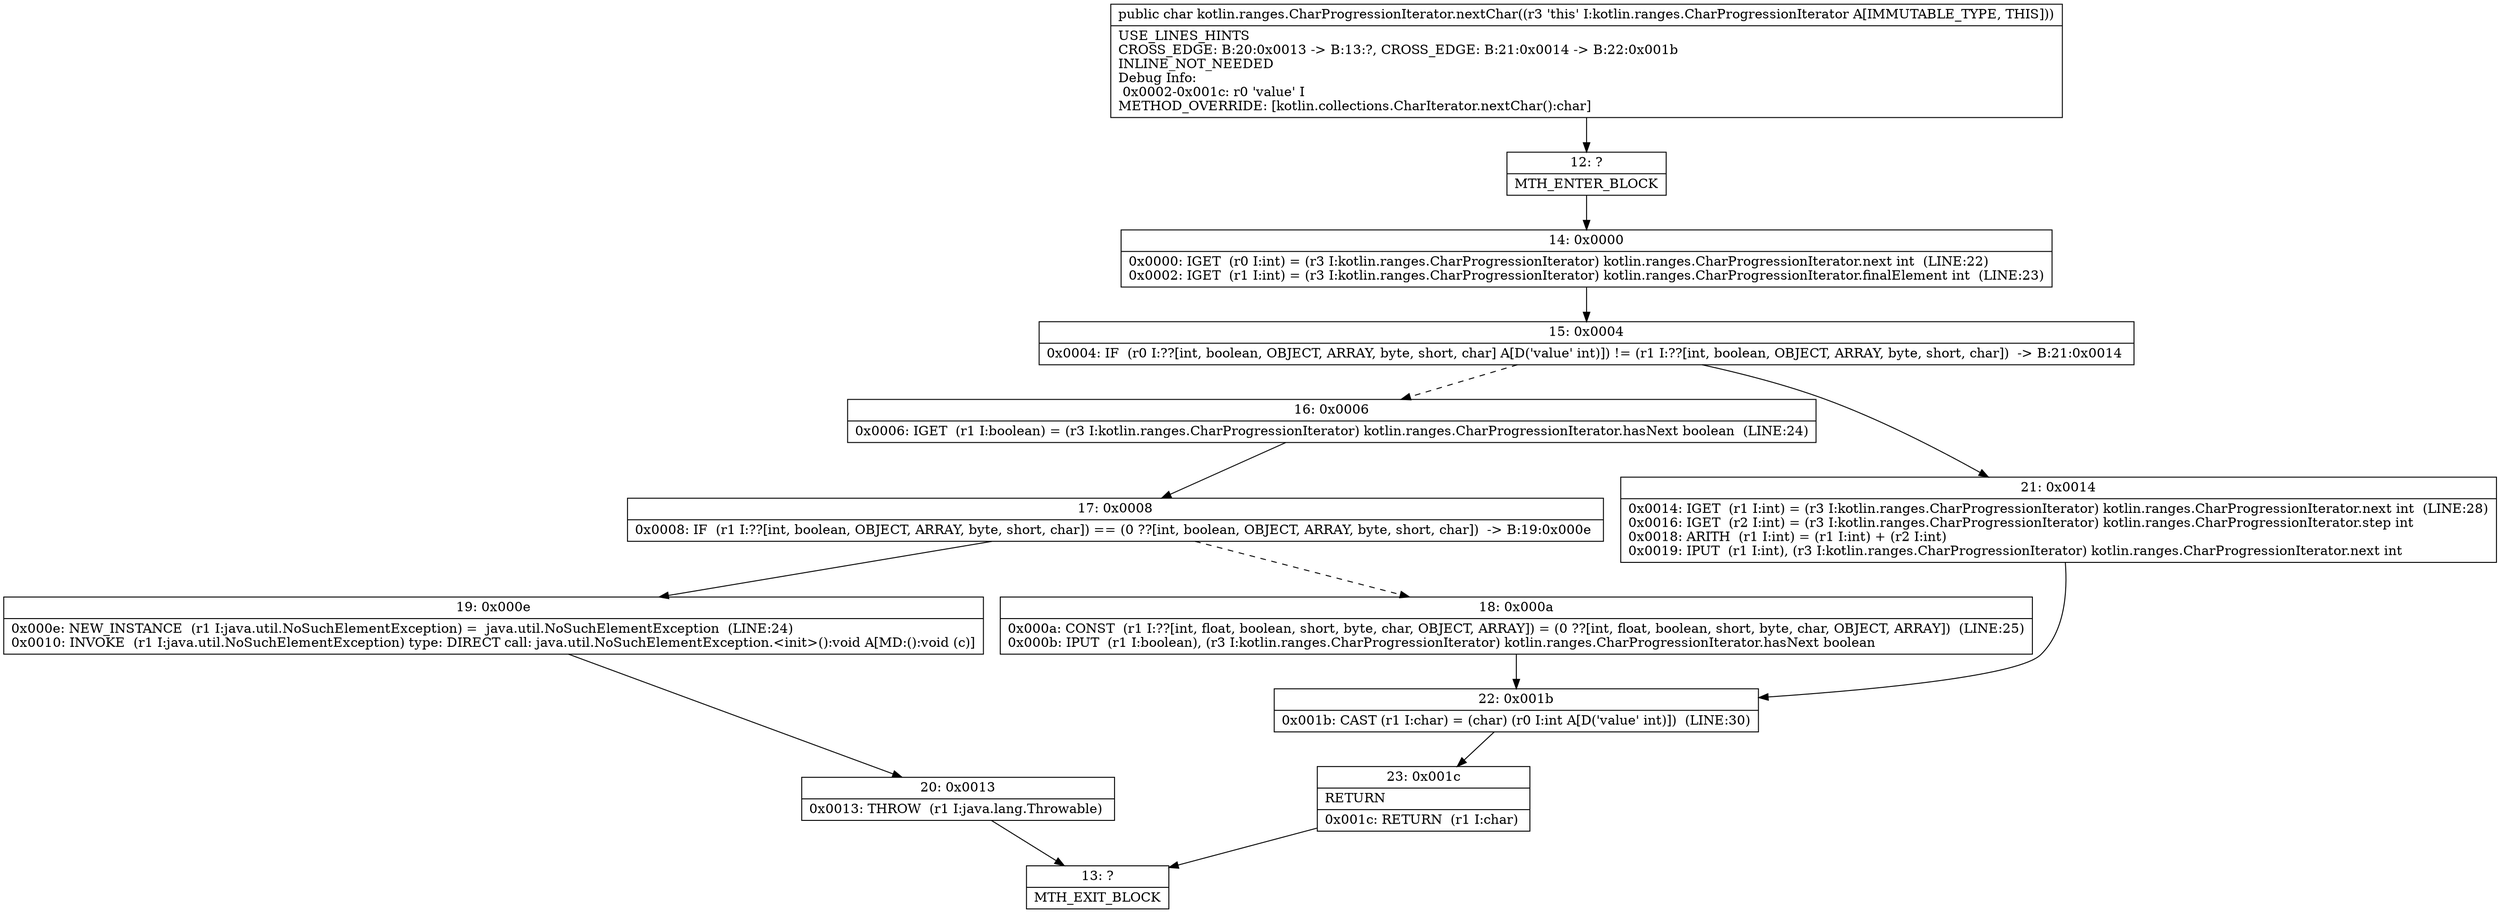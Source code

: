 digraph "CFG forkotlin.ranges.CharProgressionIterator.nextChar()C" {
Node_12 [shape=record,label="{12\:\ ?|MTH_ENTER_BLOCK\l}"];
Node_14 [shape=record,label="{14\:\ 0x0000|0x0000: IGET  (r0 I:int) = (r3 I:kotlin.ranges.CharProgressionIterator) kotlin.ranges.CharProgressionIterator.next int  (LINE:22)\l0x0002: IGET  (r1 I:int) = (r3 I:kotlin.ranges.CharProgressionIterator) kotlin.ranges.CharProgressionIterator.finalElement int  (LINE:23)\l}"];
Node_15 [shape=record,label="{15\:\ 0x0004|0x0004: IF  (r0 I:??[int, boolean, OBJECT, ARRAY, byte, short, char] A[D('value' int)]) != (r1 I:??[int, boolean, OBJECT, ARRAY, byte, short, char])  \-\> B:21:0x0014 \l}"];
Node_16 [shape=record,label="{16\:\ 0x0006|0x0006: IGET  (r1 I:boolean) = (r3 I:kotlin.ranges.CharProgressionIterator) kotlin.ranges.CharProgressionIterator.hasNext boolean  (LINE:24)\l}"];
Node_17 [shape=record,label="{17\:\ 0x0008|0x0008: IF  (r1 I:??[int, boolean, OBJECT, ARRAY, byte, short, char]) == (0 ??[int, boolean, OBJECT, ARRAY, byte, short, char])  \-\> B:19:0x000e \l}"];
Node_18 [shape=record,label="{18\:\ 0x000a|0x000a: CONST  (r1 I:??[int, float, boolean, short, byte, char, OBJECT, ARRAY]) = (0 ??[int, float, boolean, short, byte, char, OBJECT, ARRAY])  (LINE:25)\l0x000b: IPUT  (r1 I:boolean), (r3 I:kotlin.ranges.CharProgressionIterator) kotlin.ranges.CharProgressionIterator.hasNext boolean \l}"];
Node_22 [shape=record,label="{22\:\ 0x001b|0x001b: CAST (r1 I:char) = (char) (r0 I:int A[D('value' int)])  (LINE:30)\l}"];
Node_23 [shape=record,label="{23\:\ 0x001c|RETURN\l|0x001c: RETURN  (r1 I:char) \l}"];
Node_13 [shape=record,label="{13\:\ ?|MTH_EXIT_BLOCK\l}"];
Node_19 [shape=record,label="{19\:\ 0x000e|0x000e: NEW_INSTANCE  (r1 I:java.util.NoSuchElementException) =  java.util.NoSuchElementException  (LINE:24)\l0x0010: INVOKE  (r1 I:java.util.NoSuchElementException) type: DIRECT call: java.util.NoSuchElementException.\<init\>():void A[MD:():void (c)]\l}"];
Node_20 [shape=record,label="{20\:\ 0x0013|0x0013: THROW  (r1 I:java.lang.Throwable) \l}"];
Node_21 [shape=record,label="{21\:\ 0x0014|0x0014: IGET  (r1 I:int) = (r3 I:kotlin.ranges.CharProgressionIterator) kotlin.ranges.CharProgressionIterator.next int  (LINE:28)\l0x0016: IGET  (r2 I:int) = (r3 I:kotlin.ranges.CharProgressionIterator) kotlin.ranges.CharProgressionIterator.step int \l0x0018: ARITH  (r1 I:int) = (r1 I:int) + (r2 I:int) \l0x0019: IPUT  (r1 I:int), (r3 I:kotlin.ranges.CharProgressionIterator) kotlin.ranges.CharProgressionIterator.next int \l}"];
MethodNode[shape=record,label="{public char kotlin.ranges.CharProgressionIterator.nextChar((r3 'this' I:kotlin.ranges.CharProgressionIterator A[IMMUTABLE_TYPE, THIS]))  | USE_LINES_HINTS\lCROSS_EDGE: B:20:0x0013 \-\> B:13:?, CROSS_EDGE: B:21:0x0014 \-\> B:22:0x001b\lINLINE_NOT_NEEDED\lDebug Info:\l  0x0002\-0x001c: r0 'value' I\lMETHOD_OVERRIDE: [kotlin.collections.CharIterator.nextChar():char]\l}"];
MethodNode -> Node_12;Node_12 -> Node_14;
Node_14 -> Node_15;
Node_15 -> Node_16[style=dashed];
Node_15 -> Node_21;
Node_16 -> Node_17;
Node_17 -> Node_18[style=dashed];
Node_17 -> Node_19;
Node_18 -> Node_22;
Node_22 -> Node_23;
Node_23 -> Node_13;
Node_19 -> Node_20;
Node_20 -> Node_13;
Node_21 -> Node_22;
}

